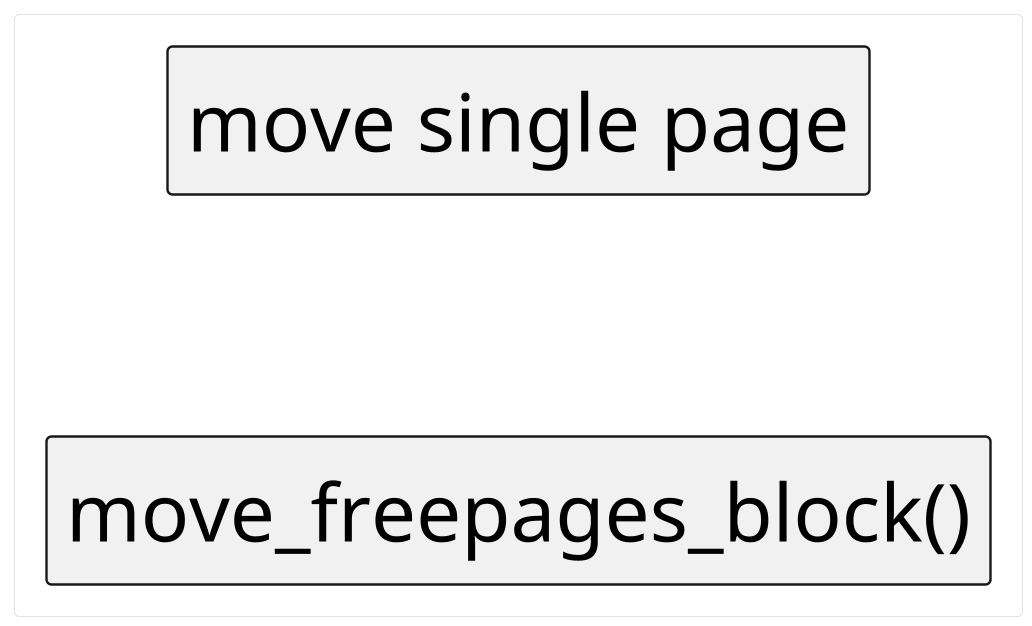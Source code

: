 @startuml
!$font_size = 40
skinparam Component {
    FontSize $font_size
    BorderThickness 1.2
    Style rectangle
}

skinparam Rectangle {
    BorderThickness 0
}

scale 2/1
rectangle {
    component "move single page" as c1
    component "move_freepages_block()" as c2

    c1-down[hidden]--c2
}

@enduml